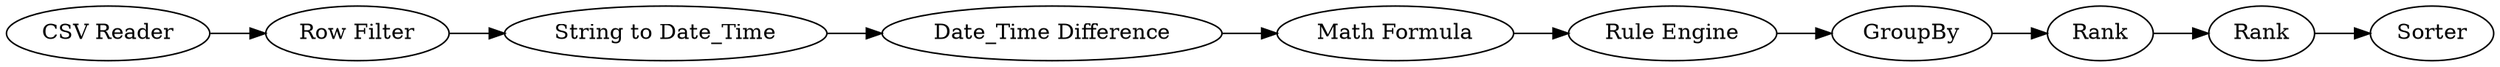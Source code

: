 digraph {
	1 [label="CSV Reader"]
	2 [label="Row Filter"]
	3 [label="String to Date_Time"]
	4 [label="Date_Time Difference"]
	5 [label="Math Formula"]
	6 [label="Rule Engine"]
	7 [label=GroupBy]
	9 [label=Rank]
	10 [label=Rank]
	11 [label=Sorter]
	1 -> 2
	2 -> 3
	3 -> 4
	4 -> 5
	5 -> 6
	6 -> 7
	7 -> 9
	9 -> 10
	10 -> 11
	rankdir=LR
}
